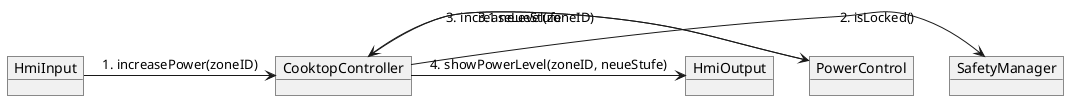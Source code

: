 @startuml
object HmiInput
object CooktopController
object SafetyManager
object PowerControl
object HmiOutput

HmiInput -> CooktopController : 1. increasePower(zoneID)
CooktopController -> SafetyManager : 2. isLocked()
CooktopController -> PowerControl : 3. increaseLevel(zoneID)
PowerControl -> CooktopController : 3.1 neueStufe
CooktopController -> HmiOutput : 4. showPowerLevel(zoneID, neueStufe)
@enduml

